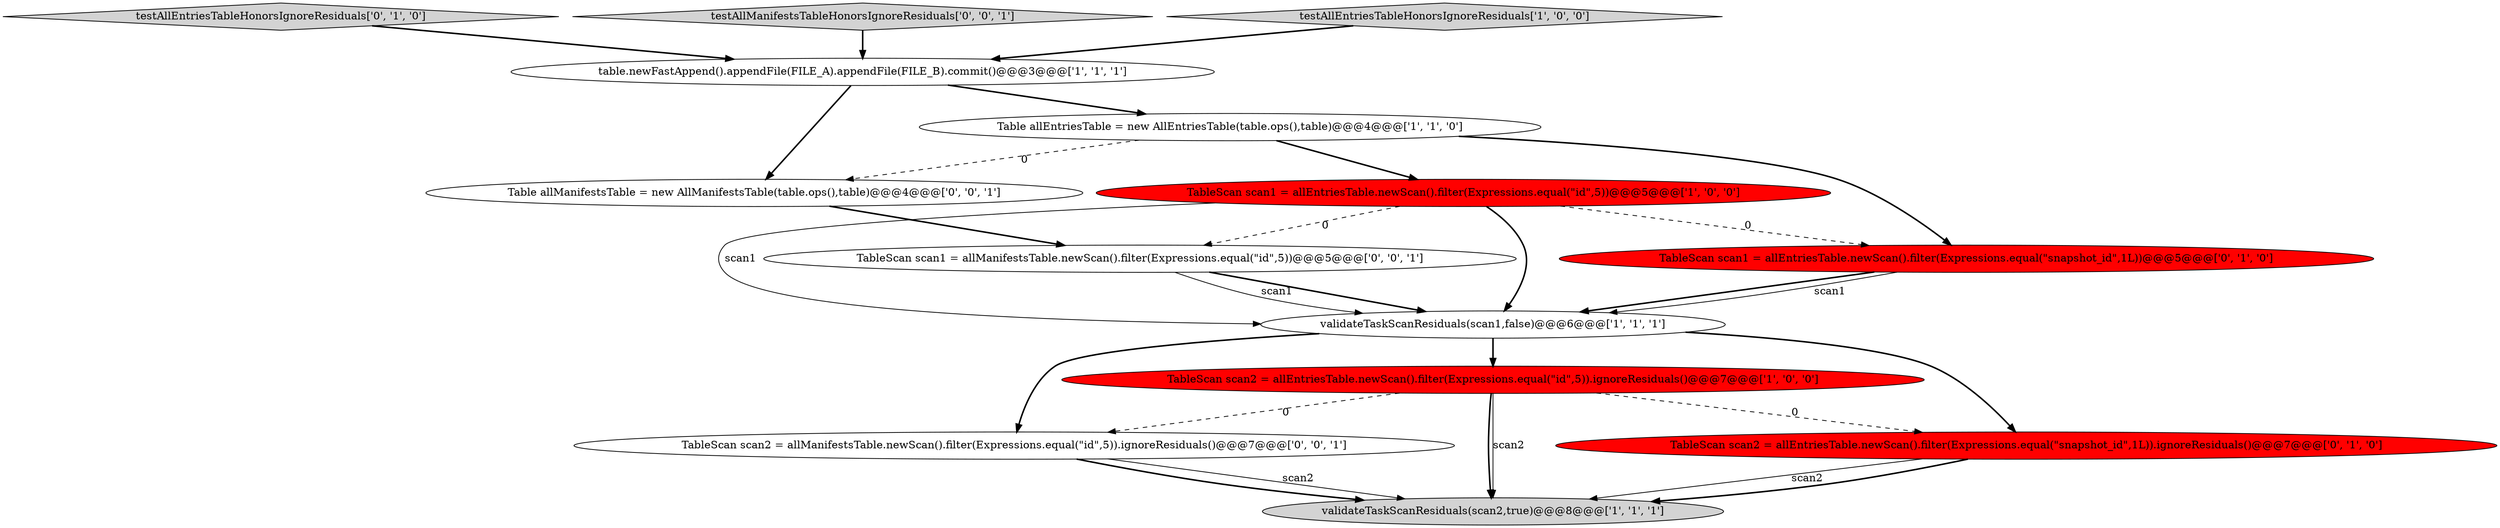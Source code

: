 digraph {
0 [style = filled, label = "validateTaskScanResiduals(scan2,true)@@@8@@@['1', '1', '1']", fillcolor = lightgray, shape = ellipse image = "AAA0AAABBB1BBB"];
12 [style = filled, label = "TableScan scan1 = allManifestsTable.newScan().filter(Expressions.equal(\"id\",5))@@@5@@@['0', '0', '1']", fillcolor = white, shape = ellipse image = "AAA0AAABBB3BBB"];
8 [style = filled, label = "TableScan scan2 = allEntriesTable.newScan().filter(Expressions.equal(\"snapshot_id\",1L)).ignoreResiduals()@@@7@@@['0', '1', '0']", fillcolor = red, shape = ellipse image = "AAA1AAABBB2BBB"];
5 [style = filled, label = "validateTaskScanResiduals(scan1,false)@@@6@@@['1', '1', '1']", fillcolor = white, shape = ellipse image = "AAA0AAABBB1BBB"];
9 [style = filled, label = "testAllEntriesTableHonorsIgnoreResiduals['0', '1', '0']", fillcolor = lightgray, shape = diamond image = "AAA0AAABBB2BBB"];
13 [style = filled, label = "testAllManifestsTableHonorsIgnoreResiduals['0', '0', '1']", fillcolor = lightgray, shape = diamond image = "AAA0AAABBB3BBB"];
6 [style = filled, label = "TableScan scan2 = allEntriesTable.newScan().filter(Expressions.equal(\"id\",5)).ignoreResiduals()@@@7@@@['1', '0', '0']", fillcolor = red, shape = ellipse image = "AAA1AAABBB1BBB"];
1 [style = filled, label = "Table allEntriesTable = new AllEntriesTable(table.ops(),table)@@@4@@@['1', '1', '0']", fillcolor = white, shape = ellipse image = "AAA0AAABBB1BBB"];
2 [style = filled, label = "TableScan scan1 = allEntriesTable.newScan().filter(Expressions.equal(\"id\",5))@@@5@@@['1', '0', '0']", fillcolor = red, shape = ellipse image = "AAA1AAABBB1BBB"];
7 [style = filled, label = "TableScan scan1 = allEntriesTable.newScan().filter(Expressions.equal(\"snapshot_id\",1L))@@@5@@@['0', '1', '0']", fillcolor = red, shape = ellipse image = "AAA1AAABBB2BBB"];
3 [style = filled, label = "testAllEntriesTableHonorsIgnoreResiduals['1', '0', '0']", fillcolor = lightgray, shape = diamond image = "AAA0AAABBB1BBB"];
4 [style = filled, label = "table.newFastAppend().appendFile(FILE_A).appendFile(FILE_B).commit()@@@3@@@['1', '1', '1']", fillcolor = white, shape = ellipse image = "AAA0AAABBB1BBB"];
11 [style = filled, label = "Table allManifestsTable = new AllManifestsTable(table.ops(),table)@@@4@@@['0', '0', '1']", fillcolor = white, shape = ellipse image = "AAA0AAABBB3BBB"];
10 [style = filled, label = "TableScan scan2 = allManifestsTable.newScan().filter(Expressions.equal(\"id\",5)).ignoreResiduals()@@@7@@@['0', '0', '1']", fillcolor = white, shape = ellipse image = "AAA0AAABBB3BBB"];
5->10 [style = bold, label=""];
5->8 [style = bold, label=""];
6->8 [style = dashed, label="0"];
2->5 [style = bold, label=""];
8->0 [style = solid, label="scan2"];
12->5 [style = bold, label=""];
9->4 [style = bold, label=""];
6->0 [style = solid, label="scan2"];
11->12 [style = bold, label=""];
6->0 [style = bold, label=""];
10->0 [style = solid, label="scan2"];
2->7 [style = dashed, label="0"];
3->4 [style = bold, label=""];
1->7 [style = bold, label=""];
6->10 [style = dashed, label="0"];
8->0 [style = bold, label=""];
2->12 [style = dashed, label="0"];
7->5 [style = bold, label=""];
5->6 [style = bold, label=""];
1->11 [style = dashed, label="0"];
10->0 [style = bold, label=""];
1->2 [style = bold, label=""];
4->1 [style = bold, label=""];
7->5 [style = solid, label="scan1"];
4->11 [style = bold, label=""];
12->5 [style = solid, label="scan1"];
2->5 [style = solid, label="scan1"];
13->4 [style = bold, label=""];
}
